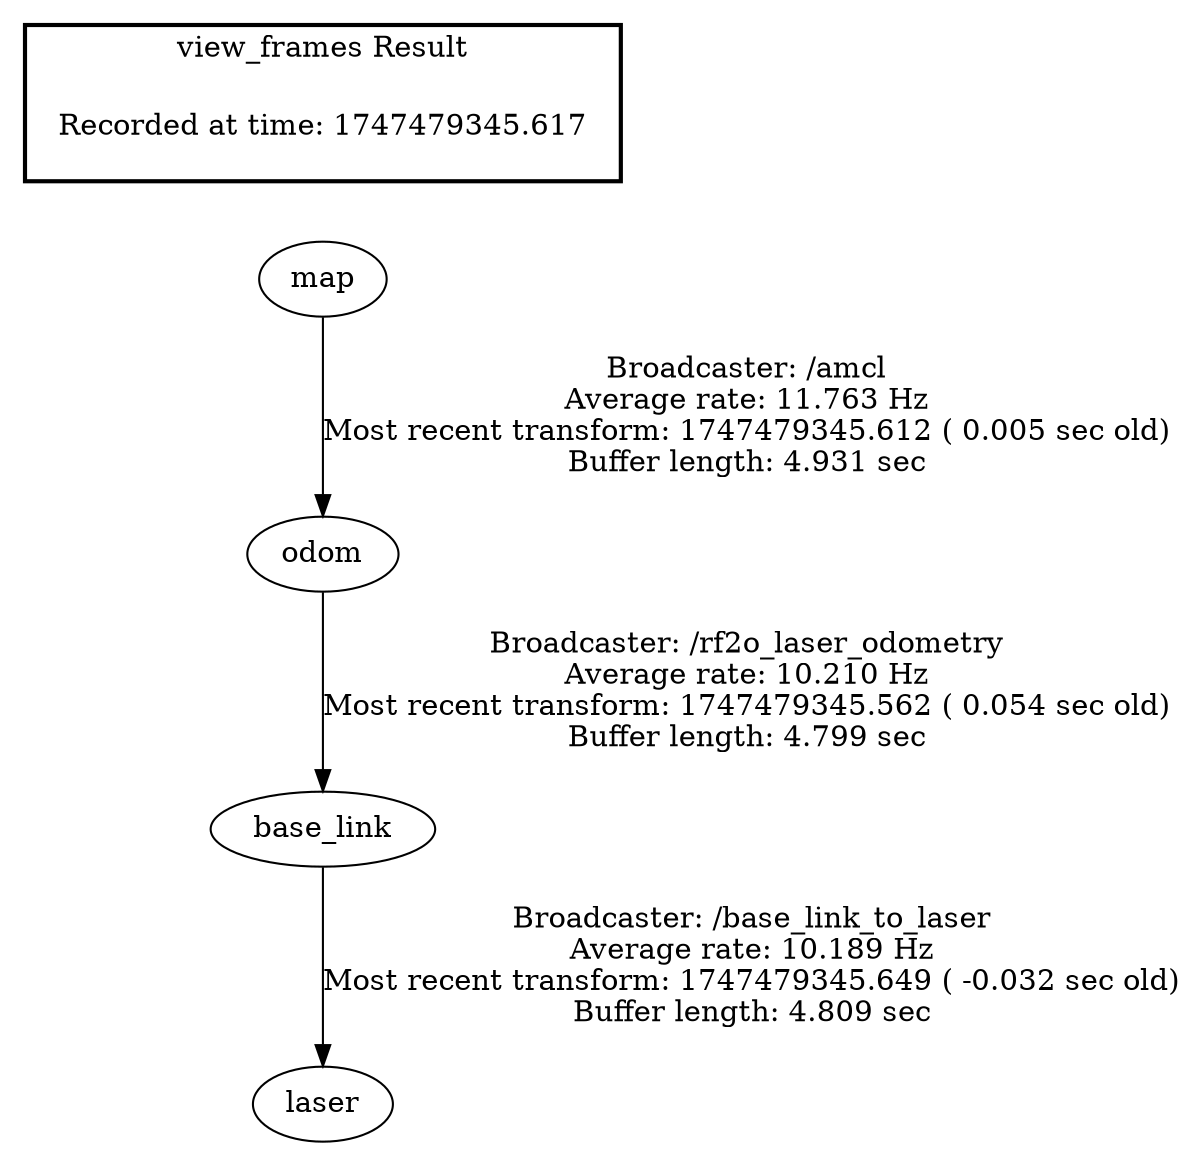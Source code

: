 digraph G {
"map" -> "odom"[label="Broadcaster: /amcl\nAverage rate: 11.763 Hz\nMost recent transform: 1747479345.612 ( 0.005 sec old)\nBuffer length: 4.931 sec\n"];
"base_link" -> "laser"[label="Broadcaster: /base_link_to_laser\nAverage rate: 10.189 Hz\nMost recent transform: 1747479345.649 ( -0.032 sec old)\nBuffer length: 4.809 sec\n"];
"odom" -> "base_link"[label="Broadcaster: /rf2o_laser_odometry\nAverage rate: 10.210 Hz\nMost recent transform: 1747479345.562 ( 0.054 sec old)\nBuffer length: 4.799 sec\n"];
edge [style=invis];
 subgraph cluster_legend { style=bold; color=black; label ="view_frames Result";
"Recorded at time: 1747479345.617"[ shape=plaintext ] ;
 }->"map";
}